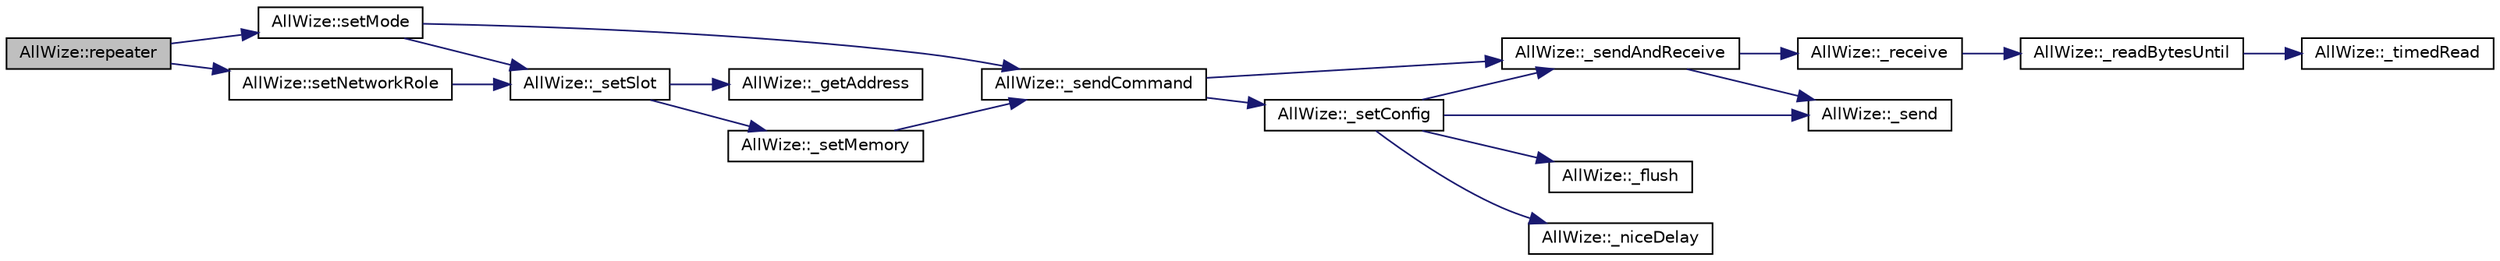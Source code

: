 digraph "AllWize::repeater"
{
 // LATEX_PDF_SIZE
  edge [fontname="Helvetica",fontsize="10",labelfontname="Helvetica",labelfontsize="10"];
  node [fontname="Helvetica",fontsize="10",shape=record];
  rankdir="LR";
  Node1 [label="AllWize::repeater",height=0.2,width=0.4,color="black", fillcolor="grey75", style="filled", fontcolor="black",tooltip="Sets the module in repeater mode."];
  Node1 -> Node2 [color="midnightblue",fontsize="10",style="solid",fontname="Helvetica"];
  Node2 [label="AllWize::setMode",height=0.2,width=0.4,color="black", fillcolor="white", style="filled",URL="$classAllWize.html#acfb7c6ac04ef8cefd4bc472bff2f1ee0",tooltip="Sets the module in one of the available MBus modes."];
  Node2 -> Node3 [color="midnightblue",fontsize="10",style="solid",fontname="Helvetica"];
  Node3 [label="AllWize::_sendCommand",height=0.2,width=0.4,color="black", fillcolor="white", style="filled",URL="$classAllWize.html#aa396ffb4a719730440575425c981adef",tooltip="Sends a command with the given data."];
  Node3 -> Node4 [color="midnightblue",fontsize="10",style="solid",fontname="Helvetica"];
  Node4 [label="AllWize::_sendAndReceive",height=0.2,width=0.4,color="black", fillcolor="white", style="filled",URL="$classAllWize.html#af4c575f742b3c2a837058846b83fbfe1",tooltip="Sends a binary buffer and waits for response. Returns the number of bytes received and stored in the ..."];
  Node4 -> Node5 [color="midnightblue",fontsize="10",style="solid",fontname="Helvetica"];
  Node5 [label="AllWize::_receive",height=0.2,width=0.4,color="black", fillcolor="white", style="filled",URL="$classAllWize.html#a197c8bd0c47789acefd4e360ca697feb",tooltip="Listens to incoming data from the module until timeout or END_OF_RESPONSE."];
  Node5 -> Node6 [color="midnightblue",fontsize="10",style="solid",fontname="Helvetica"];
  Node6 [label="AllWize::_readBytesUntil",height=0.2,width=0.4,color="black", fillcolor="white", style="filled",URL="$classAllWize.html#a3cdbc480293b0e3c24107c549b485d5c",tooltip="Reads the stream buffer up to a certain char or times out."];
  Node6 -> Node7 [color="midnightblue",fontsize="10",style="solid",fontname="Helvetica"];
  Node7 [label="AllWize::_timedRead",height=0.2,width=0.4,color="black", fillcolor="white", style="filled",URL="$classAllWize.html#ac33ba05cebc3de22babb477922a07eaf",tooltip="Reads a byte from the stream with a timeout."];
  Node4 -> Node8 [color="midnightblue",fontsize="10",style="solid",fontname="Helvetica"];
  Node8 [label="AllWize::_send",height=0.2,width=0.4,color="black", fillcolor="white", style="filled",URL="$classAllWize.html#ac194cac5fd63b864ef567fb7a51a2ac9",tooltip="Sends a binary buffer to the module UART. Returns the number of bytes actually sent."];
  Node3 -> Node9 [color="midnightblue",fontsize="10",style="solid",fontname="Helvetica"];
  Node9 [label="AllWize::_setConfig",height=0.2,width=0.4,color="black", fillcolor="white", style="filled",URL="$classAllWize.html#a493af0599b973f713192b175000264e6",tooltip="Sets or unsets config mode."];
  Node9 -> Node10 [color="midnightblue",fontsize="10",style="solid",fontname="Helvetica"];
  Node10 [label="AllWize::_flush",height=0.2,width=0.4,color="black", fillcolor="white", style="filled",URL="$classAllWize.html#ace21941ce1a1174ef567c1a269ebf551",tooltip="Flushes the serial line to the module."];
  Node9 -> Node11 [color="midnightblue",fontsize="10",style="solid",fontname="Helvetica"];
  Node11 [label="AllWize::_niceDelay",height=0.2,width=0.4,color="black", fillcolor="white", style="filled",URL="$classAllWize.html#afeed45d2a47e184092d6dcd64c22fb72",tooltip="Does a non-blocking delay."];
  Node9 -> Node8 [color="midnightblue",fontsize="10",style="solid",fontname="Helvetica"];
  Node9 -> Node4 [color="midnightblue",fontsize="10",style="solid",fontname="Helvetica"];
  Node2 -> Node12 [color="midnightblue",fontsize="10",style="solid",fontname="Helvetica"];
  Node12 [label="AllWize::_setSlot",height=0.2,width=0.4,color="black", fillcolor="white", style="filled",URL="$classAllWize.html#a594ee81885697cfe4dde313e2d3f6731",tooltip="Sets non-volatile memory contents starting from given address."];
  Node12 -> Node13 [color="midnightblue",fontsize="10",style="solid",fontname="Helvetica"];
  Node13 [label="AllWize::_getAddress",height=0.2,width=0.4,color="black", fillcolor="white", style="filled",URL="$classAllWize.html#a15521b383a1cf20ac9e7adf6bc90b792",tooltip="Return the physical memory address for the given slot."];
  Node12 -> Node14 [color="midnightblue",fontsize="10",style="solid",fontname="Helvetica"];
  Node14 [label="AllWize::_setMemory",height=0.2,width=0.4,color="black", fillcolor="white", style="filled",URL="$classAllWize.html#a1ea5bba23570f50e5326108f31c00050",tooltip="Sets non-volatile memory contents starting from given address."];
  Node14 -> Node3 [color="midnightblue",fontsize="10",style="solid",fontname="Helvetica"];
  Node1 -> Node15 [color="midnightblue",fontsize="10",style="solid",fontname="Helvetica"];
  Node15 [label="AllWize::setNetworkRole",height=0.2,width=0.4,color="black", fillcolor="white", style="filled",URL="$classAllWize.html#ae6b73decc8d7282c38a9437374ff26eb",tooltip="Sets the network role."];
  Node15 -> Node12 [color="midnightblue",fontsize="10",style="solid",fontname="Helvetica"];
}
